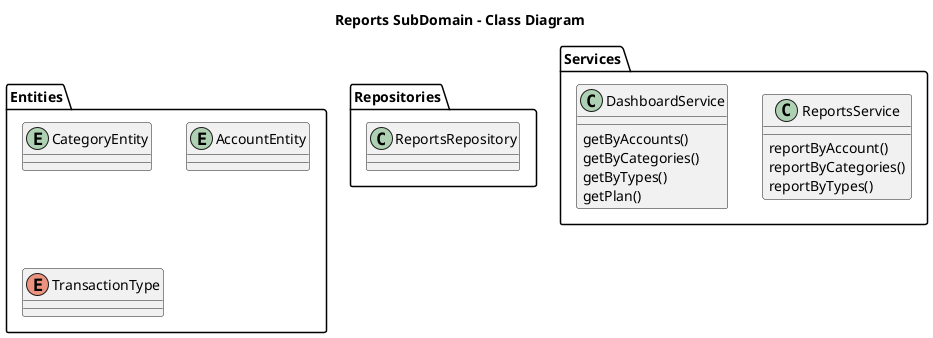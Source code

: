 @startuml

title Reports SubDomain - Class Diagram

folder Entities {
  entity CategoryEntity
  entity AccountEntity
  enum TransactionType
}

folder Repositories {
  class ReportsRepository
}

folder Services {
  class ReportsService {
    reportByAccount()
    reportByCategories()
    reportByTypes()
  }
  class DashboardService {
    getByAccounts()
    getByCategories()
    getByTypes()
    getPlan()
  }
}

@enduml